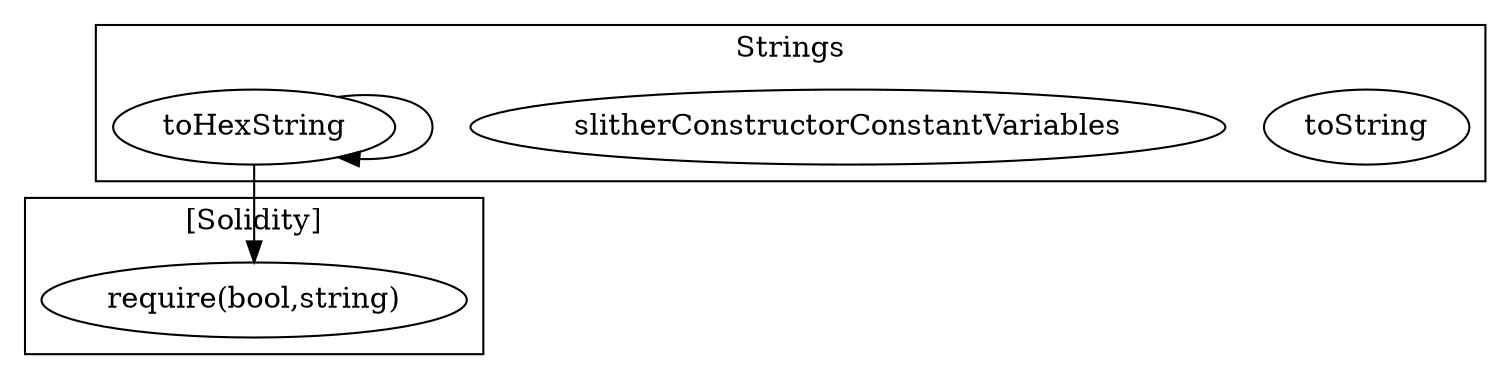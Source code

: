 strict digraph {
subgraph cluster_2669_Strings {
label = "Strings"
"2669_toString" [label="toString"]
"2669_slitherConstructorConstantVariables" [label="slitherConstructorConstantVariables"]
"2669_toHexString" [label="toHexString"]
"2669_toHexString" -> "2669_toHexString"
}subgraph cluster_solidity {
label = "[Solidity]"
"require(bool,string)" 
"2669_toHexString" -> "require(bool,string)"
}
}